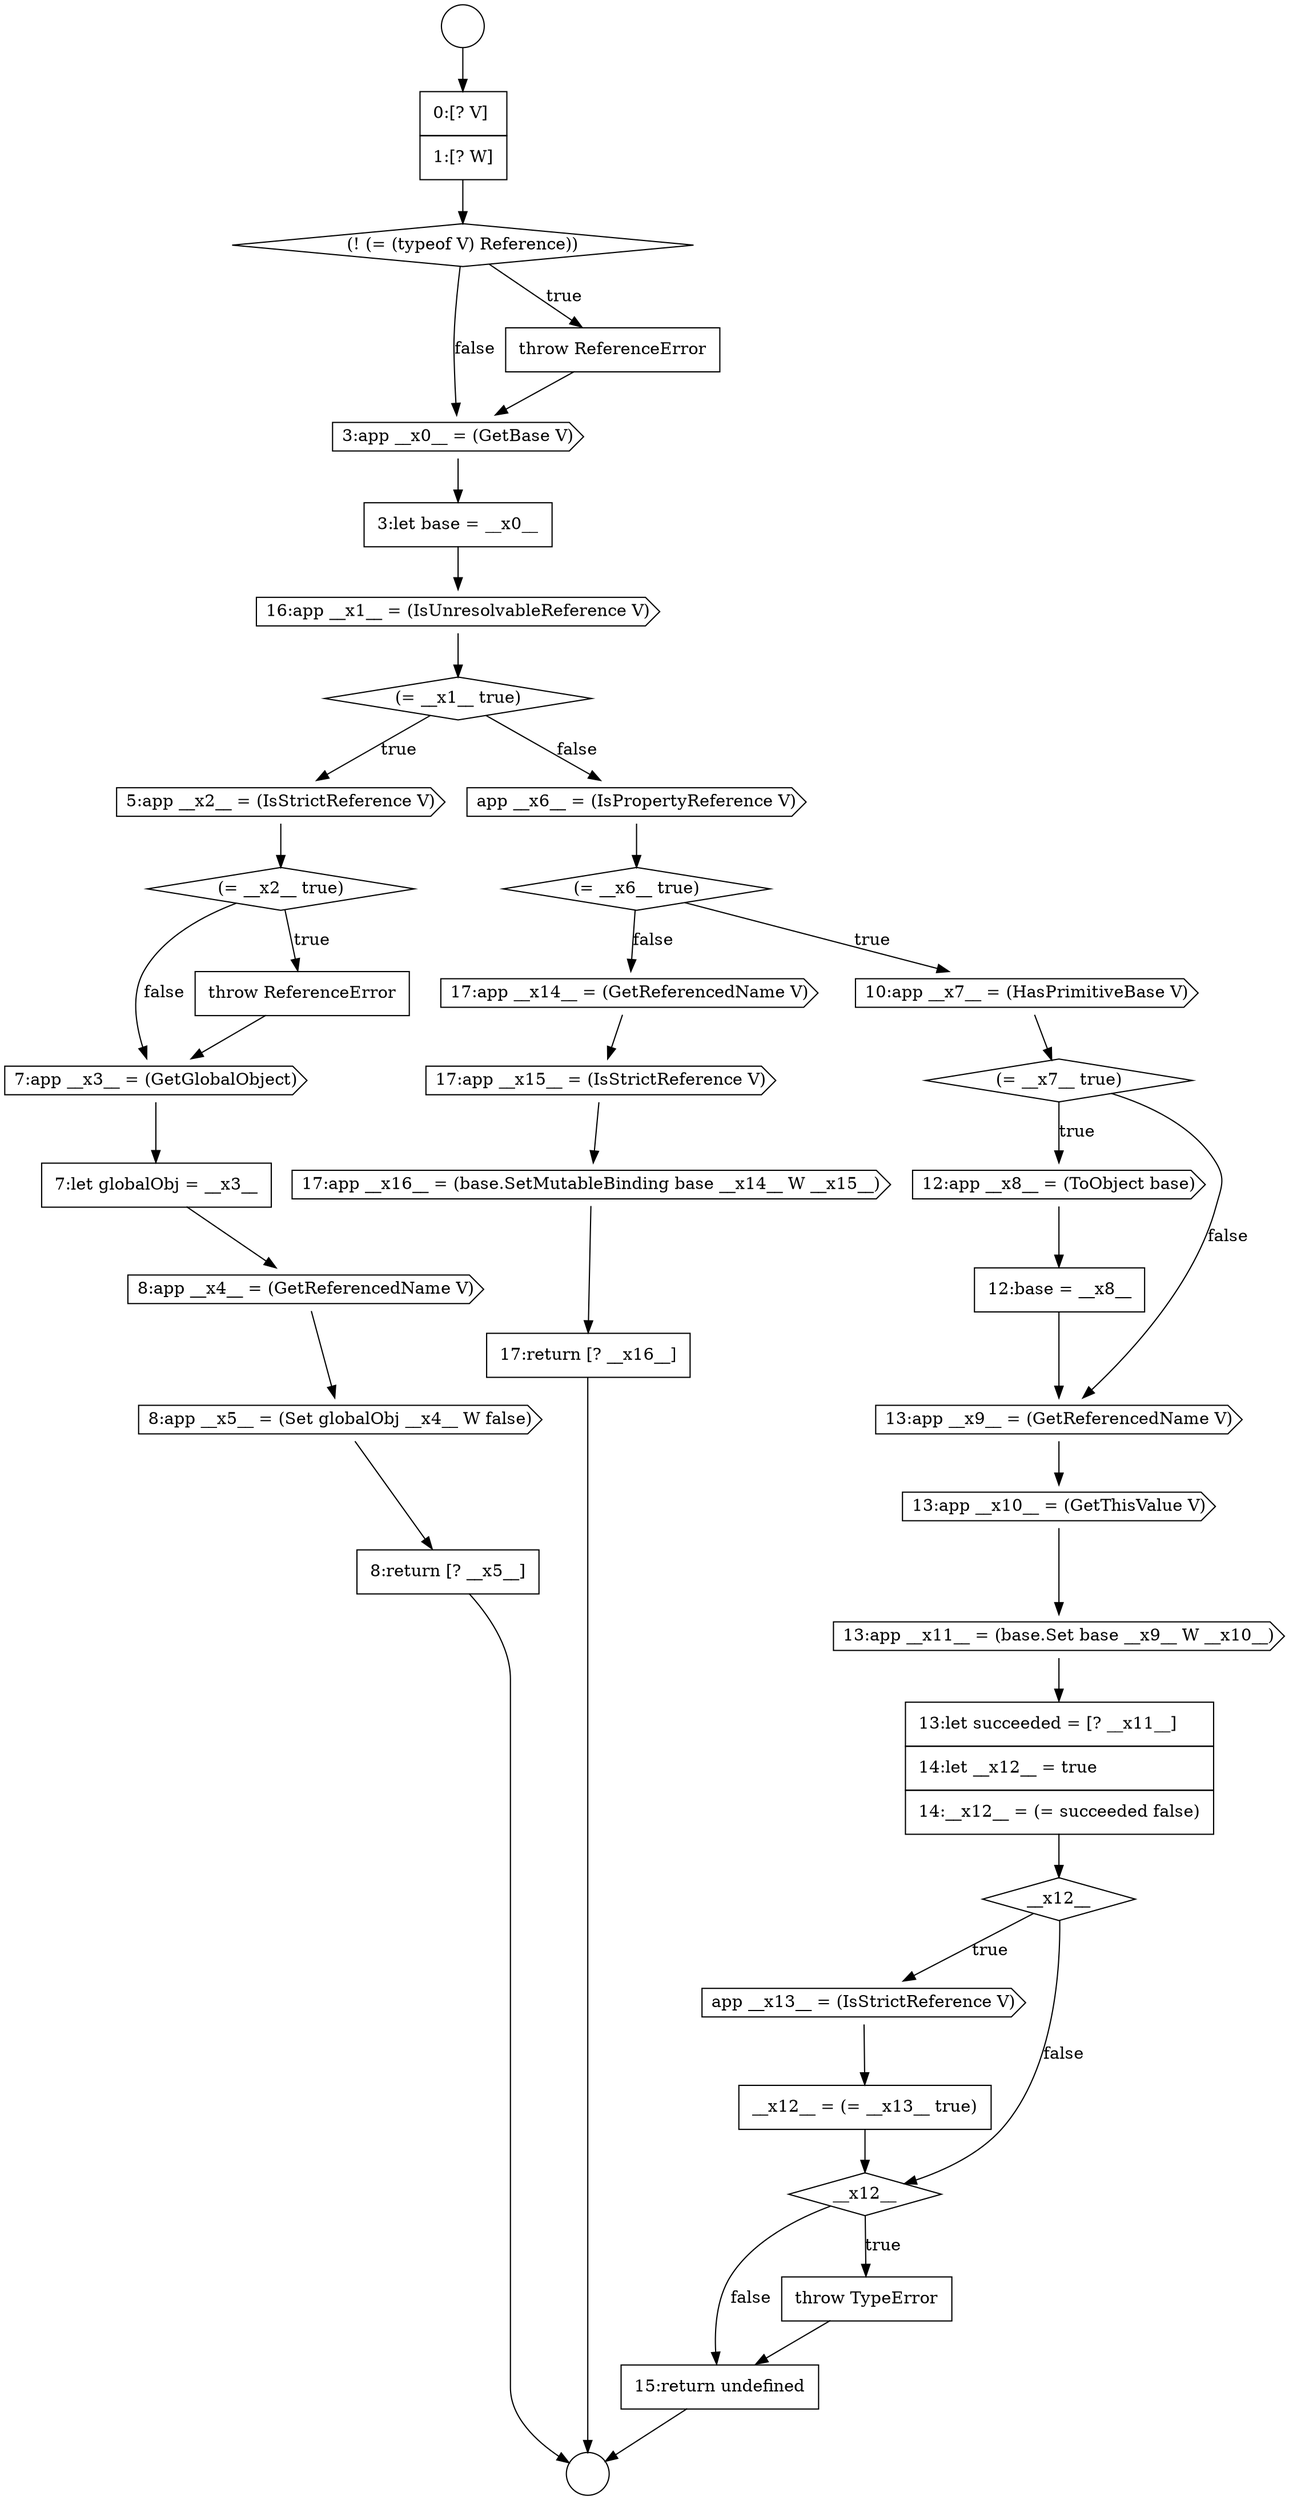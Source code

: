 digraph {
  node0 [shape=circle label=" " color="black" fillcolor="white" style=filled]
  node5 [shape=cds, label=<<font color="black">3:app __x0__ = (GetBase V)</font>> color="black" fillcolor="white" style=filled]
  node10 [shape=diamond, label=<<font color="black">(= __x2__ true)</font>> color="black" fillcolor="white" style=filled]
  node14 [shape=cds, label=<<font color="black">8:app __x4__ = (GetReferencedName V)</font>> color="black" fillcolor="white" style=filled]
  node1 [shape=circle label=" " color="black" fillcolor="white" style=filled]
  node6 [shape=none, margin=0, label=<<font color="black">
    <table border="0" cellborder="1" cellspacing="0" cellpadding="10">
      <tr><td align="left">3:let base = __x0__</td></tr>
    </table>
  </font>> color="black" fillcolor="white" style=filled]
  node9 [shape=cds, label=<<font color="black">5:app __x2__ = (IsStrictReference V)</font>> color="black" fillcolor="white" style=filled]
  node13 [shape=none, margin=0, label=<<font color="black">
    <table border="0" cellborder="1" cellspacing="0" cellpadding="10">
      <tr><td align="left">7:let globalObj = __x3__</td></tr>
    </table>
  </font>> color="black" fillcolor="white" style=filled]
  node2 [shape=none, margin=0, label=<<font color="black">
    <table border="0" cellborder="1" cellspacing="0" cellpadding="10">
      <tr><td align="left">0:[? V]</td></tr>
      <tr><td align="left">1:[? W]</td></tr>
    </table>
  </font>> color="black" fillcolor="white" style=filled]
  node12 [shape=cds, label=<<font color="black">7:app __x3__ = (GetGlobalObject)</font>> color="black" fillcolor="white" style=filled]
  node7 [shape=cds, label=<<font color="black">16:app __x1__ = (IsUnresolvableReference V)</font>> color="black" fillcolor="white" style=filled]
  node18 [shape=diamond, label=<<font color="black">(= __x6__ true)</font>> color="black" fillcolor="white" style=filled]
  node11 [shape=none, margin=0, label=<<font color="black">
    <table border="0" cellborder="1" cellspacing="0" cellpadding="10">
      <tr><td align="left">throw ReferenceError</td></tr>
    </table>
  </font>> color="black" fillcolor="white" style=filled]
  node8 [shape=diamond, label=<<font color="black">(= __x1__ true)</font>> color="black" fillcolor="white" style=filled]
  node4 [shape=none, margin=0, label=<<font color="black">
    <table border="0" cellborder="1" cellspacing="0" cellpadding="10">
      <tr><td align="left">throw ReferenceError</td></tr>
    </table>
  </font>> color="black" fillcolor="white" style=filled]
  node15 [shape=cds, label=<<font color="black">8:app __x5__ = (Set globalObj __x4__ W false)</font>> color="black" fillcolor="white" style=filled]
  node24 [shape=cds, label=<<font color="black">13:app __x10__ = (GetThisValue V)</font>> color="black" fillcolor="white" style=filled]
  node25 [shape=cds, label=<<font color="black">13:app __x11__ = (base.Set base __x9__ W __x10__)</font>> color="black" fillcolor="white" style=filled]
  node20 [shape=diamond, label=<<font color="black">(= __x7__ true)</font>> color="black" fillcolor="white" style=filled]
  node29 [shape=none, margin=0, label=<<font color="black">
    <table border="0" cellborder="1" cellspacing="0" cellpadding="10">
      <tr><td align="left">__x12__ = (= __x13__ true)</td></tr>
    </table>
  </font>> color="black" fillcolor="white" style=filled]
  node28 [shape=cds, label=<<font color="black">app __x13__ = (IsStrictReference V)</font>> color="black" fillcolor="white" style=filled]
  node21 [shape=cds, label=<<font color="black">12:app __x8__ = (ToObject base)</font>> color="black" fillcolor="white" style=filled]
  node33 [shape=cds, label=<<font color="black">17:app __x14__ = (GetReferencedName V)</font>> color="black" fillcolor="white" style=filled]
  node17 [shape=cds, label=<<font color="black">app __x6__ = (IsPropertyReference V)</font>> color="black" fillcolor="white" style=filled]
  node32 [shape=none, margin=0, label=<<font color="black">
    <table border="0" cellborder="1" cellspacing="0" cellpadding="10">
      <tr><td align="left">15:return undefined</td></tr>
    </table>
  </font>> color="black" fillcolor="white" style=filled]
  node34 [shape=cds, label=<<font color="black">17:app __x15__ = (IsStrictReference V)</font>> color="black" fillcolor="white" style=filled]
  node22 [shape=none, margin=0, label=<<font color="black">
    <table border="0" cellborder="1" cellspacing="0" cellpadding="10">
      <tr><td align="left">12:base = __x8__</td></tr>
    </table>
  </font>> color="black" fillcolor="white" style=filled]
  node27 [shape=diamond, label=<<font color="black">__x12__</font>> color="black" fillcolor="white" style=filled]
  node3 [shape=diamond, label=<<font color="black">(! (= (typeof V) Reference))</font>> color="black" fillcolor="white" style=filled]
  node35 [shape=cds, label=<<font color="black">17:app __x16__ = (base.SetMutableBinding base __x14__ W __x15__)</font>> color="black" fillcolor="white" style=filled]
  node16 [shape=none, margin=0, label=<<font color="black">
    <table border="0" cellborder="1" cellspacing="0" cellpadding="10">
      <tr><td align="left">8:return [? __x5__]</td></tr>
    </table>
  </font>> color="black" fillcolor="white" style=filled]
  node31 [shape=none, margin=0, label=<<font color="black">
    <table border="0" cellborder="1" cellspacing="0" cellpadding="10">
      <tr><td align="left">throw TypeError</td></tr>
    </table>
  </font>> color="black" fillcolor="white" style=filled]
  node26 [shape=none, margin=0, label=<<font color="black">
    <table border="0" cellborder="1" cellspacing="0" cellpadding="10">
      <tr><td align="left">13:let succeeded = [? __x11__]</td></tr>
      <tr><td align="left">14:let __x12__ = true</td></tr>
      <tr><td align="left">14:__x12__ = (= succeeded false)</td></tr>
    </table>
  </font>> color="black" fillcolor="white" style=filled]
  node23 [shape=cds, label=<<font color="black">13:app __x9__ = (GetReferencedName V)</font>> color="black" fillcolor="white" style=filled]
  node36 [shape=none, margin=0, label=<<font color="black">
    <table border="0" cellborder="1" cellspacing="0" cellpadding="10">
      <tr><td align="left">17:return [? __x16__]</td></tr>
    </table>
  </font>> color="black" fillcolor="white" style=filled]
  node30 [shape=diamond, label=<<font color="black">__x12__</font>> color="black" fillcolor="white" style=filled]
  node19 [shape=cds, label=<<font color="black">10:app __x7__ = (HasPrimitiveBase V)</font>> color="black" fillcolor="white" style=filled]
  node10 -> node11 [label=<<font color="black">true</font>> color="black"]
  node10 -> node12 [label=<<font color="black">false</font>> color="black"]
  node11 -> node12 [ color="black"]
  node0 -> node2 [ color="black"]
  node9 -> node10 [ color="black"]
  node26 -> node27 [ color="black"]
  node21 -> node22 [ color="black"]
  node24 -> node25 [ color="black"]
  node32 -> node1 [ color="black"]
  node17 -> node18 [ color="black"]
  node33 -> node34 [ color="black"]
  node5 -> node6 [ color="black"]
  node16 -> node1 [ color="black"]
  node28 -> node29 [ color="black"]
  node29 -> node30 [ color="black"]
  node36 -> node1 [ color="black"]
  node7 -> node8 [ color="black"]
  node34 -> node35 [ color="black"]
  node2 -> node3 [ color="black"]
  node3 -> node4 [label=<<font color="black">true</font>> color="black"]
  node3 -> node5 [label=<<font color="black">false</font>> color="black"]
  node15 -> node16 [ color="black"]
  node19 -> node20 [ color="black"]
  node13 -> node14 [ color="black"]
  node35 -> node36 [ color="black"]
  node20 -> node21 [label=<<font color="black">true</font>> color="black"]
  node20 -> node23 [label=<<font color="black">false</font>> color="black"]
  node12 -> node13 [ color="black"]
  node22 -> node23 [ color="black"]
  node6 -> node7 [ color="black"]
  node23 -> node24 [ color="black"]
  node14 -> node15 [ color="black"]
  node31 -> node32 [ color="black"]
  node30 -> node31 [label=<<font color="black">true</font>> color="black"]
  node30 -> node32 [label=<<font color="black">false</font>> color="black"]
  node18 -> node19 [label=<<font color="black">true</font>> color="black"]
  node18 -> node33 [label=<<font color="black">false</font>> color="black"]
  node27 -> node28 [label=<<font color="black">true</font>> color="black"]
  node27 -> node30 [label=<<font color="black">false</font>> color="black"]
  node4 -> node5 [ color="black"]
  node8 -> node9 [label=<<font color="black">true</font>> color="black"]
  node8 -> node17 [label=<<font color="black">false</font>> color="black"]
  node25 -> node26 [ color="black"]
}
